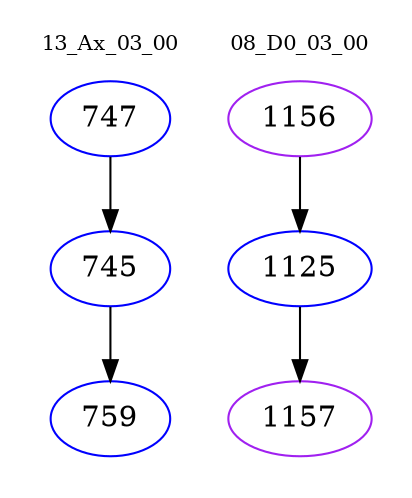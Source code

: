 digraph{
subgraph cluster_0 {
color = white
label = "13_Ax_03_00";
fontsize=10;
T0_747 [label="747", color="blue"]
T0_747 -> T0_745 [color="black"]
T0_745 [label="745", color="blue"]
T0_745 -> T0_759 [color="black"]
T0_759 [label="759", color="blue"]
}
subgraph cluster_1 {
color = white
label = "08_D0_03_00";
fontsize=10;
T1_1156 [label="1156", color="purple"]
T1_1156 -> T1_1125 [color="black"]
T1_1125 [label="1125", color="blue"]
T1_1125 -> T1_1157 [color="black"]
T1_1157 [label="1157", color="purple"]
}
}
